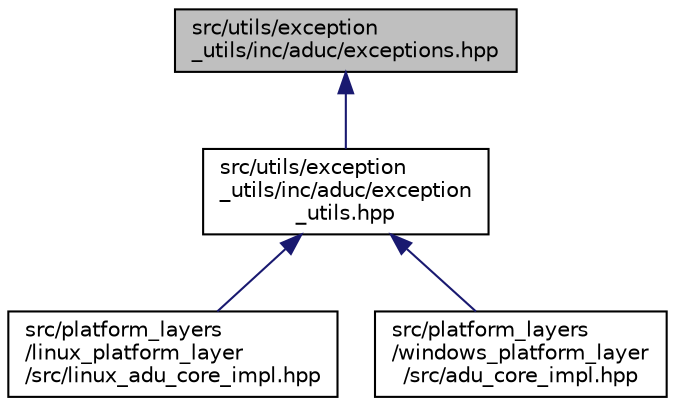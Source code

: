 digraph "src/utils/exception_utils/inc/aduc/exceptions.hpp"
{
 // LATEX_PDF_SIZE
  edge [fontname="Helvetica",fontsize="10",labelfontname="Helvetica",labelfontsize="10"];
  node [fontname="Helvetica",fontsize="10",shape=record];
  Node1 [label="src/utils/exception\l_utils/inc/aduc/exceptions.hpp",height=0.2,width=0.4,color="black", fillcolor="grey75", style="filled", fontcolor="black",tooltip="Defines ADU Agent exceptions."];
  Node1 -> Node2 [dir="back",color="midnightblue",fontsize="10",style="solid",fontname="Helvetica"];
  Node2 [label="src/utils/exception\l_utils/inc/aduc/exception\l_utils.hpp",height=0.2,width=0.4,color="black", fillcolor="white", style="filled",URL="$exception__utils_8hpp.html",tooltip="Contains utilities for handling C++ exceptions."];
  Node2 -> Node3 [dir="back",color="midnightblue",fontsize="10",style="solid",fontname="Helvetica"];
  Node3 [label="src/platform_layers\l/linux_platform_layer\l/src/linux_adu_core_impl.hpp",height=0.2,width=0.4,color="black", fillcolor="white", style="filled",URL="$linux__adu__core__impl_8hpp.html",tooltip="Implements the ADU Core interface functionality for linux platform."];
  Node2 -> Node4 [dir="back",color="midnightblue",fontsize="10",style="solid",fontname="Helvetica"];
  Node4 [label="src/platform_layers\l/windows_platform_layer\l/src/adu_core_impl.hpp",height=0.2,width=0.4,color="black", fillcolor="white", style="filled",URL="$adu__core__impl_8hpp.html",tooltip="Implements the ADU Core interface functionality for Windows platform."];
}
